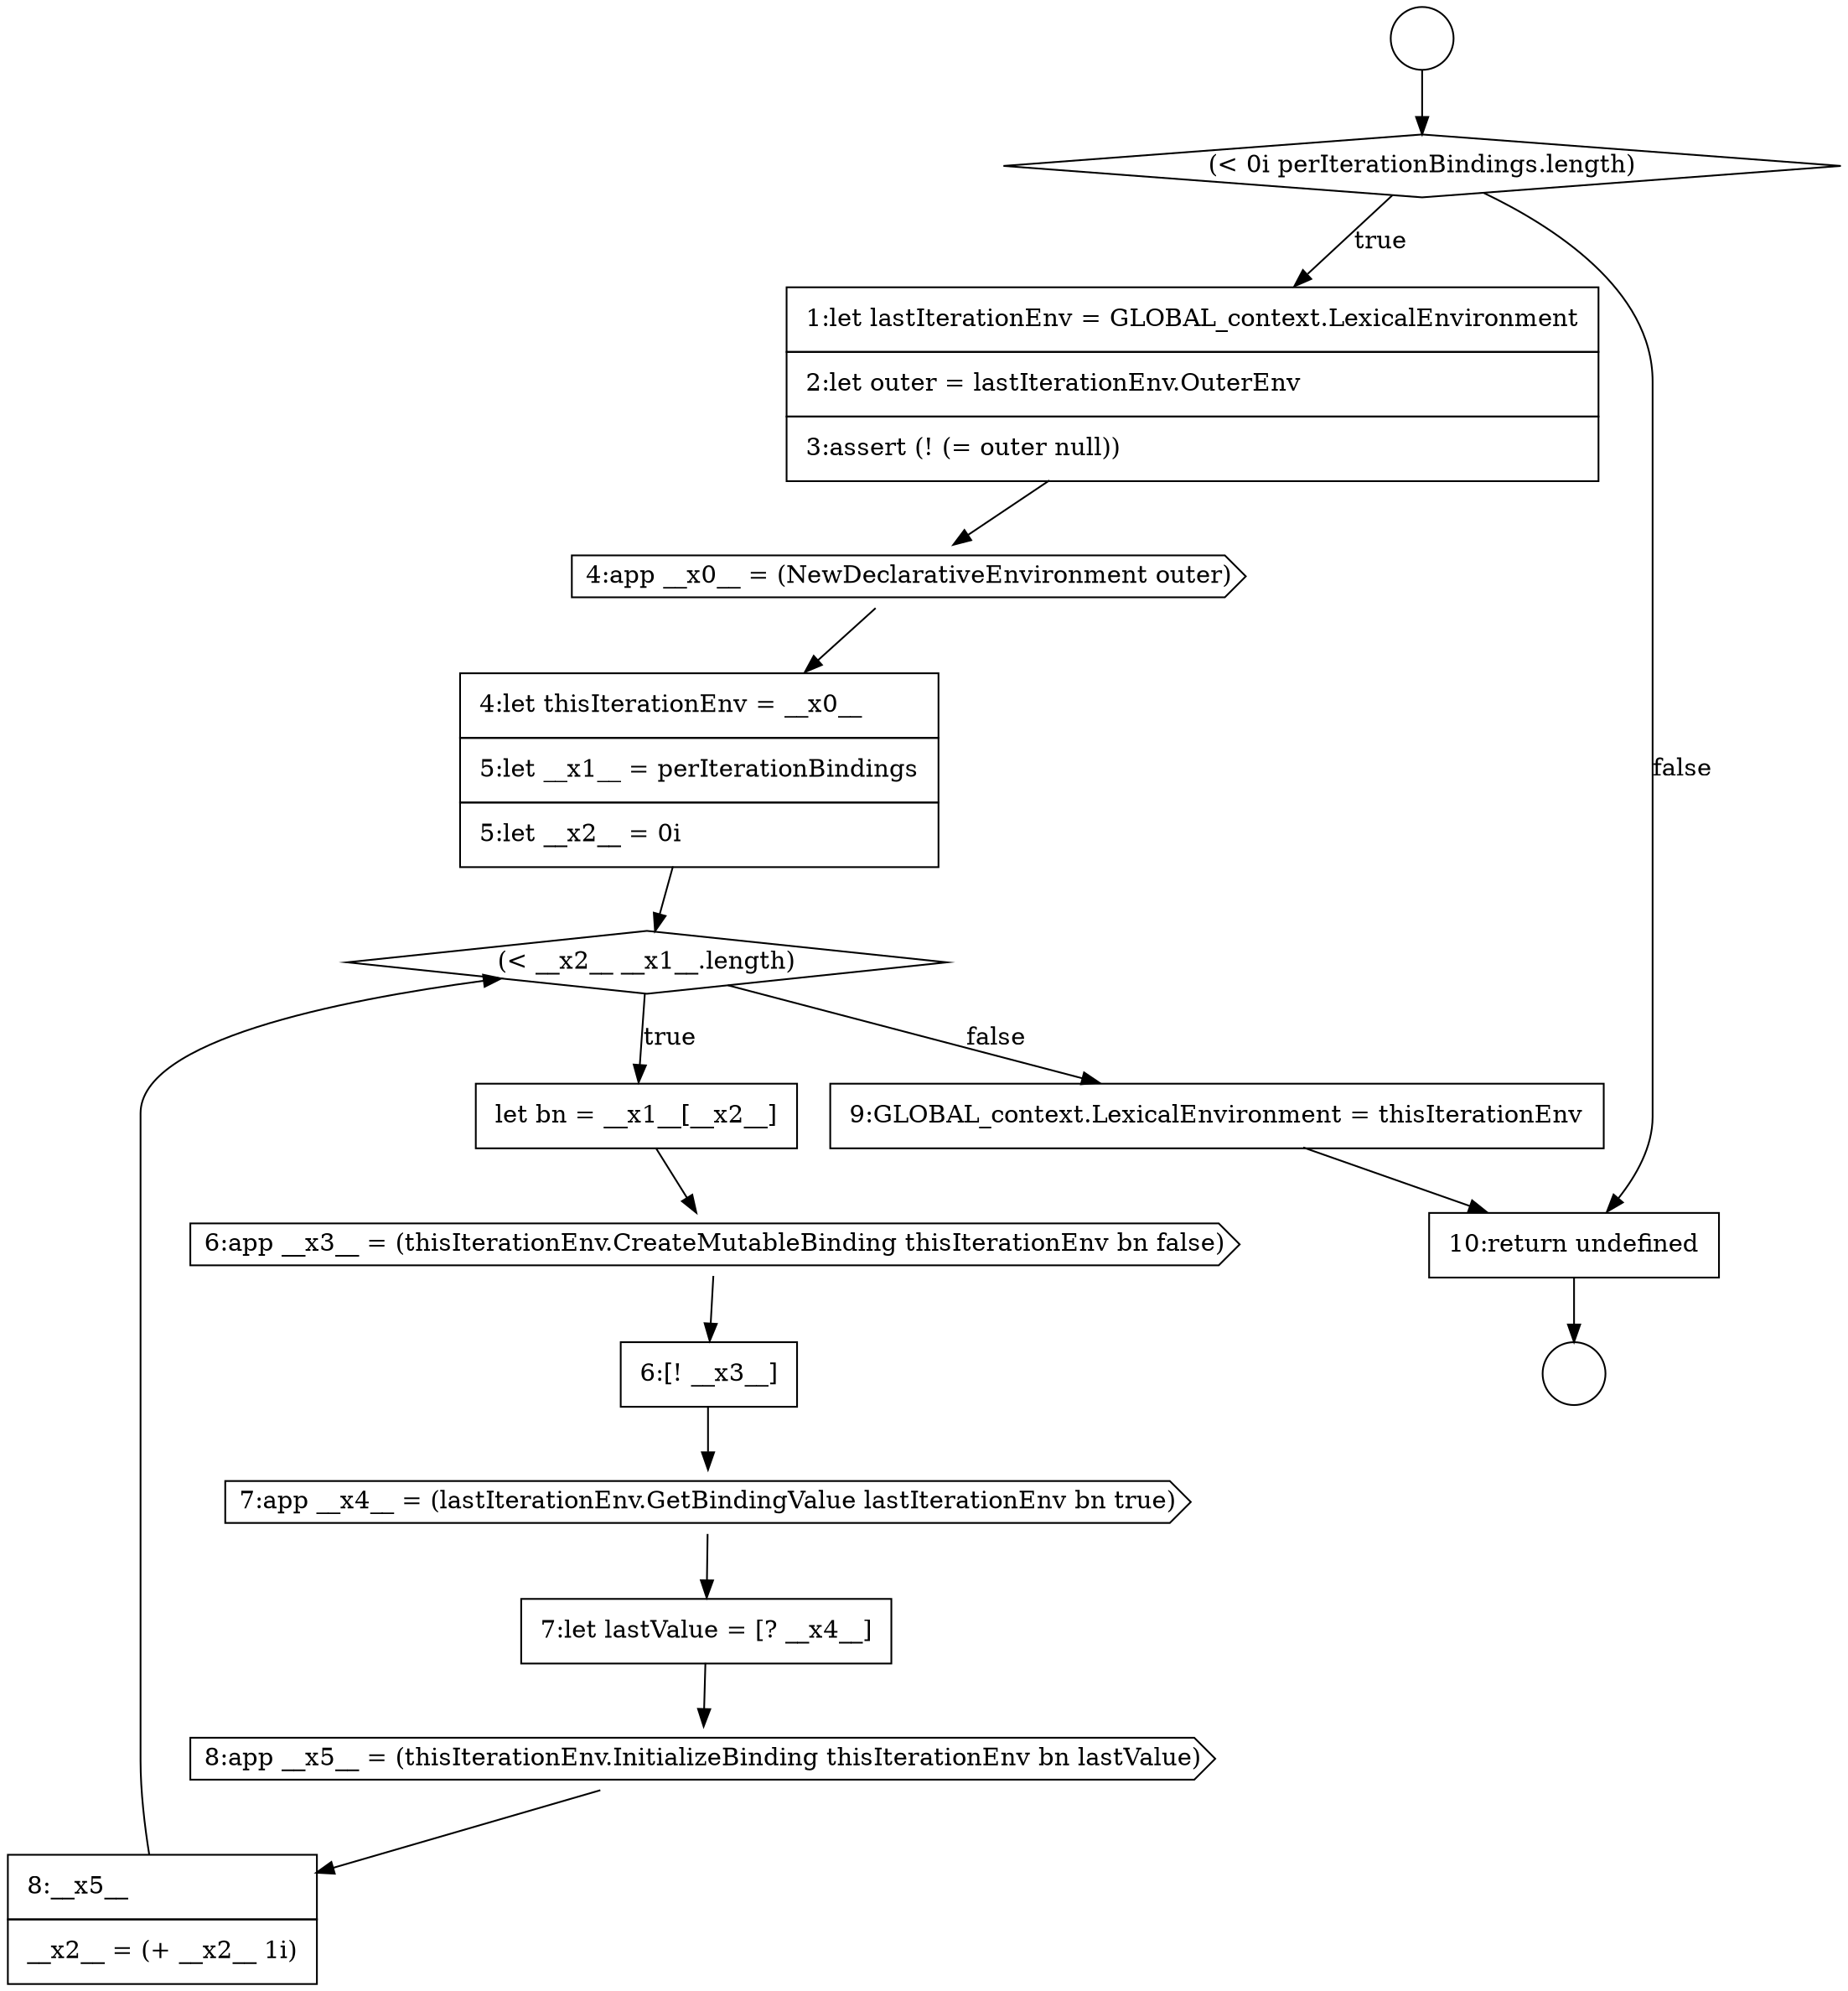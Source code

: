 digraph {
  node7484 [shape=circle label=" " color="black" fillcolor="white" style=filled]
  node7496 [shape=none, margin=0, label=<<font color="black">
    <table border="0" cellborder="1" cellspacing="0" cellpadding="10">
      <tr><td align="left">8:__x5__</td></tr>
      <tr><td align="left">__x2__ = (+ __x2__ 1i)</td></tr>
    </table>
  </font>> color="black" fillcolor="white" style=filled]
  node7492 [shape=none, margin=0, label=<<font color="black">
    <table border="0" cellborder="1" cellspacing="0" cellpadding="10">
      <tr><td align="left">6:[! __x3__]</td></tr>
    </table>
  </font>> color="black" fillcolor="white" style=filled]
  node7486 [shape=none, margin=0, label=<<font color="black">
    <table border="0" cellborder="1" cellspacing="0" cellpadding="10">
      <tr><td align="left">1:let lastIterationEnv = GLOBAL_context.LexicalEnvironment</td></tr>
      <tr><td align="left">2:let outer = lastIterationEnv.OuterEnv</td></tr>
      <tr><td align="left">3:assert (! (= outer null))</td></tr>
    </table>
  </font>> color="black" fillcolor="white" style=filled]
  node7491 [shape=cds, label=<<font color="black">6:app __x3__ = (thisIterationEnv.CreateMutableBinding thisIterationEnv bn false)</font>> color="black" fillcolor="white" style=filled]
  node7490 [shape=none, margin=0, label=<<font color="black">
    <table border="0" cellborder="1" cellspacing="0" cellpadding="10">
      <tr><td align="left">let bn = __x1__[__x2__]</td></tr>
    </table>
  </font>> color="black" fillcolor="white" style=filled]
  node7494 [shape=none, margin=0, label=<<font color="black">
    <table border="0" cellborder="1" cellspacing="0" cellpadding="10">
      <tr><td align="left">7:let lastValue = [? __x4__]</td></tr>
    </table>
  </font>> color="black" fillcolor="white" style=filled]
  node7483 [shape=circle label=" " color="black" fillcolor="white" style=filled]
  node7489 [shape=diamond, label=<<font color="black">(&lt; __x2__ __x1__.length)</font>> color="black" fillcolor="white" style=filled]
  node7493 [shape=cds, label=<<font color="black">7:app __x4__ = (lastIterationEnv.GetBindingValue lastIterationEnv bn true)</font>> color="black" fillcolor="white" style=filled]
  node7485 [shape=diamond, label=<<font color="black">(&lt; 0i perIterationBindings.length)</font>> color="black" fillcolor="white" style=filled]
  node7495 [shape=cds, label=<<font color="black">8:app __x5__ = (thisIterationEnv.InitializeBinding thisIterationEnv bn lastValue)</font>> color="black" fillcolor="white" style=filled]
  node7497 [shape=none, margin=0, label=<<font color="black">
    <table border="0" cellborder="1" cellspacing="0" cellpadding="10">
      <tr><td align="left">9:GLOBAL_context.LexicalEnvironment = thisIterationEnv</td></tr>
    </table>
  </font>> color="black" fillcolor="white" style=filled]
  node7487 [shape=cds, label=<<font color="black">4:app __x0__ = (NewDeclarativeEnvironment outer)</font>> color="black" fillcolor="white" style=filled]
  node7498 [shape=none, margin=0, label=<<font color="black">
    <table border="0" cellborder="1" cellspacing="0" cellpadding="10">
      <tr><td align="left">10:return undefined</td></tr>
    </table>
  </font>> color="black" fillcolor="white" style=filled]
  node7488 [shape=none, margin=0, label=<<font color="black">
    <table border="0" cellborder="1" cellspacing="0" cellpadding="10">
      <tr><td align="left">4:let thisIterationEnv = __x0__</td></tr>
      <tr><td align="left">5:let __x1__ = perIterationBindings</td></tr>
      <tr><td align="left">5:let __x2__ = 0i</td></tr>
    </table>
  </font>> color="black" fillcolor="white" style=filled]
  node7483 -> node7485 [ color="black"]
  node7498 -> node7484 [ color="black"]
  node7487 -> node7488 [ color="black"]
  node7495 -> node7496 [ color="black"]
  node7486 -> node7487 [ color="black"]
  node7497 -> node7498 [ color="black"]
  node7493 -> node7494 [ color="black"]
  node7492 -> node7493 [ color="black"]
  node7491 -> node7492 [ color="black"]
  node7488 -> node7489 [ color="black"]
  node7485 -> node7486 [label=<<font color="black">true</font>> color="black"]
  node7485 -> node7498 [label=<<font color="black">false</font>> color="black"]
  node7489 -> node7490 [label=<<font color="black">true</font>> color="black"]
  node7489 -> node7497 [label=<<font color="black">false</font>> color="black"]
  node7496 -> node7489 [ color="black"]
  node7494 -> node7495 [ color="black"]
  node7490 -> node7491 [ color="black"]
}
